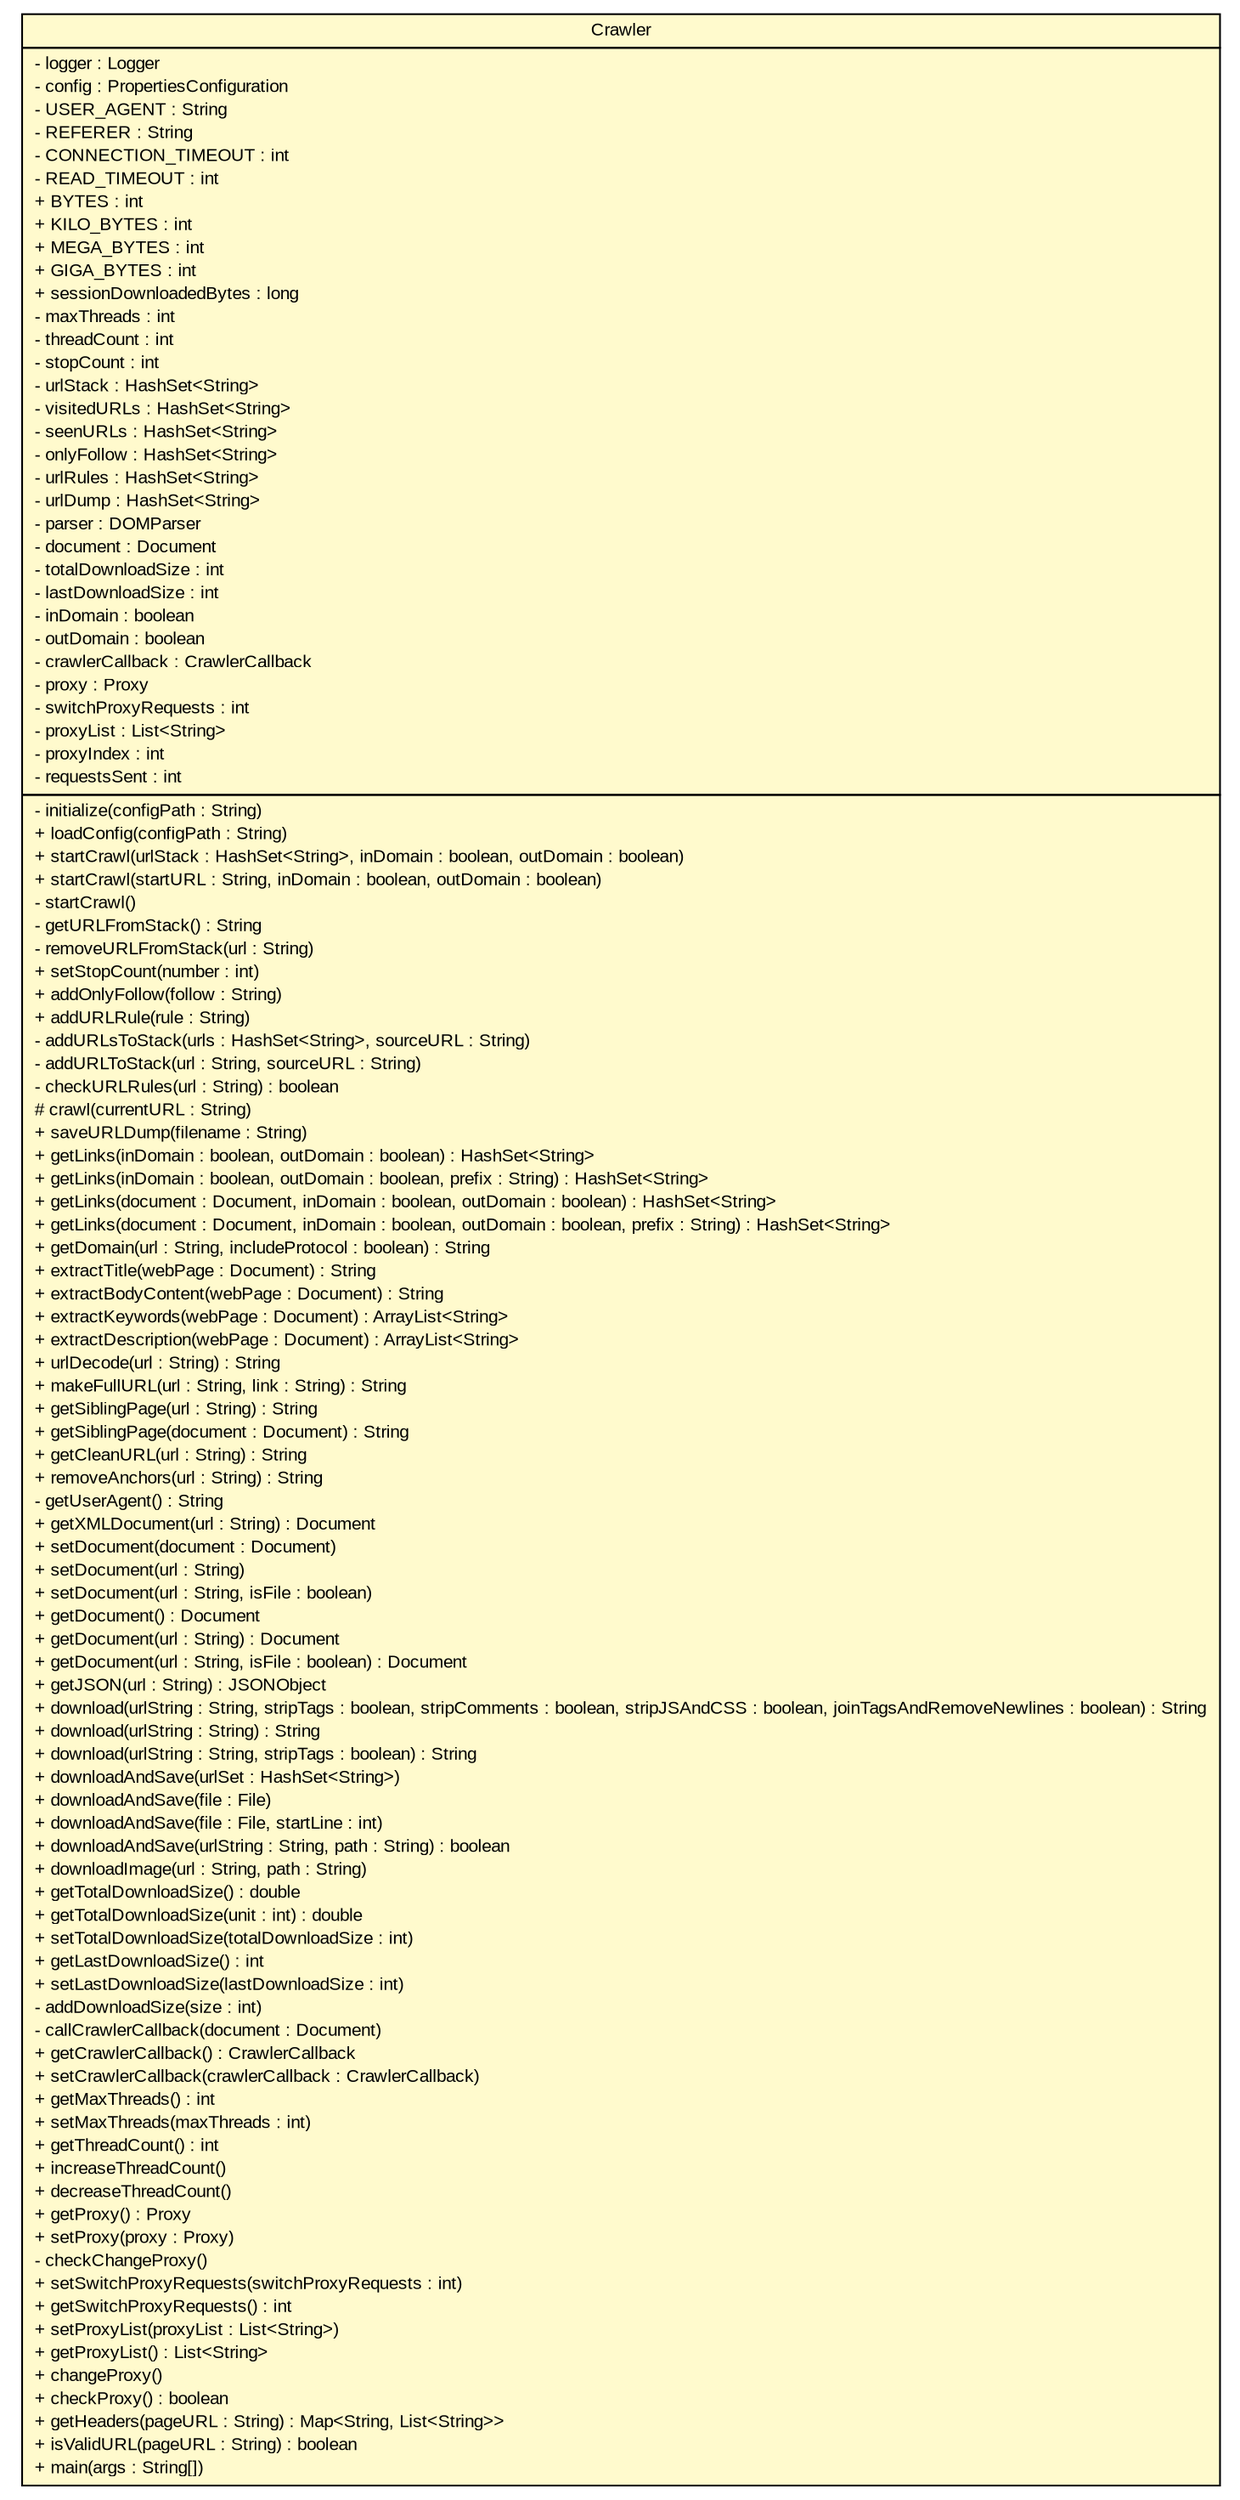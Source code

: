 #!/usr/local/bin/dot
#
# Class diagram 
# Generated by UMLGraph version 5.2 (http://www.umlgraph.org/)
#

digraph G {
	edge [fontname="arial",fontsize=10,labelfontname="arial",labelfontsize=10];
	node [fontname="arial",fontsize=10,shape=plaintext];
	nodesep=0.25;
	ranksep=0.5;
	// tud.iir.web.Crawler
	c57030 [label=<<table title="tud.iir.web.Crawler" border="0" cellborder="1" cellspacing="0" cellpadding="2" port="p" bgcolor="lemonChiffon" href="./Crawler.html">
		<tr><td><table border="0" cellspacing="0" cellpadding="1">
<tr><td align="center" balign="center"> Crawler </td></tr>
		</table></td></tr>
		<tr><td><table border="0" cellspacing="0" cellpadding="1">
<tr><td align="left" balign="left"> - logger : Logger </td></tr>
<tr><td align="left" balign="left"> - config : PropertiesConfiguration </td></tr>
<tr><td align="left" balign="left"> - USER_AGENT : String </td></tr>
<tr><td align="left" balign="left"> - REFERER : String </td></tr>
<tr><td align="left" balign="left"> - CONNECTION_TIMEOUT : int </td></tr>
<tr><td align="left" balign="left"> - READ_TIMEOUT : int </td></tr>
<tr><td align="left" balign="left"> + BYTES : int </td></tr>
<tr><td align="left" balign="left"> + KILO_BYTES : int </td></tr>
<tr><td align="left" balign="left"> + MEGA_BYTES : int </td></tr>
<tr><td align="left" balign="left"> + GIGA_BYTES : int </td></tr>
<tr><td align="left" balign="left"> + sessionDownloadedBytes : long </td></tr>
<tr><td align="left" balign="left"> - maxThreads : int </td></tr>
<tr><td align="left" balign="left"> - threadCount : int </td></tr>
<tr><td align="left" balign="left"> - stopCount : int </td></tr>
<tr><td align="left" balign="left"> - urlStack : HashSet&lt;String&gt; </td></tr>
<tr><td align="left" balign="left"> - visitedURLs : HashSet&lt;String&gt; </td></tr>
<tr><td align="left" balign="left"> - seenURLs : HashSet&lt;String&gt; </td></tr>
<tr><td align="left" balign="left"> - onlyFollow : HashSet&lt;String&gt; </td></tr>
<tr><td align="left" balign="left"> - urlRules : HashSet&lt;String&gt; </td></tr>
<tr><td align="left" balign="left"> - urlDump : HashSet&lt;String&gt; </td></tr>
<tr><td align="left" balign="left"> - parser : DOMParser </td></tr>
<tr><td align="left" balign="left"> - document : Document </td></tr>
<tr><td align="left" balign="left"> - totalDownloadSize : int </td></tr>
<tr><td align="left" balign="left"> - lastDownloadSize : int </td></tr>
<tr><td align="left" balign="left"> - inDomain : boolean </td></tr>
<tr><td align="left" balign="left"> - outDomain : boolean </td></tr>
<tr><td align="left" balign="left"> - crawlerCallback : CrawlerCallback </td></tr>
<tr><td align="left" balign="left"> - proxy : Proxy </td></tr>
<tr><td align="left" balign="left"> - switchProxyRequests : int </td></tr>
<tr><td align="left" balign="left"> - proxyList : List&lt;String&gt; </td></tr>
<tr><td align="left" balign="left"> - proxyIndex : int </td></tr>
<tr><td align="left" balign="left"> - requestsSent : int </td></tr>
		</table></td></tr>
		<tr><td><table border="0" cellspacing="0" cellpadding="1">
<tr><td align="left" balign="left"> - initialize(configPath : String) </td></tr>
<tr><td align="left" balign="left"> + loadConfig(configPath : String) </td></tr>
<tr><td align="left" balign="left"> + startCrawl(urlStack : HashSet&lt;String&gt;, inDomain : boolean, outDomain : boolean) </td></tr>
<tr><td align="left" balign="left"> + startCrawl(startURL : String, inDomain : boolean, outDomain : boolean) </td></tr>
<tr><td align="left" balign="left"> - startCrawl() </td></tr>
<tr><td align="left" balign="left"> - getURLFromStack() : String </td></tr>
<tr><td align="left" balign="left"> - removeURLFromStack(url : String) </td></tr>
<tr><td align="left" balign="left"> + setStopCount(number : int) </td></tr>
<tr><td align="left" balign="left"> + addOnlyFollow(follow : String) </td></tr>
<tr><td align="left" balign="left"> + addURLRule(rule : String) </td></tr>
<tr><td align="left" balign="left"> - addURLsToStack(urls : HashSet&lt;String&gt;, sourceURL : String) </td></tr>
<tr><td align="left" balign="left"> - addURLToStack(url : String, sourceURL : String) </td></tr>
<tr><td align="left" balign="left"> - checkURLRules(url : String) : boolean </td></tr>
<tr><td align="left" balign="left"> # crawl(currentURL : String) </td></tr>
<tr><td align="left" balign="left"> + saveURLDump(filename : String) </td></tr>
<tr><td align="left" balign="left"> + getLinks(inDomain : boolean, outDomain : boolean) : HashSet&lt;String&gt; </td></tr>
<tr><td align="left" balign="left"> + getLinks(inDomain : boolean, outDomain : boolean, prefix : String) : HashSet&lt;String&gt; </td></tr>
<tr><td align="left" balign="left"> + getLinks(document : Document, inDomain : boolean, outDomain : boolean) : HashSet&lt;String&gt; </td></tr>
<tr><td align="left" balign="left"> + getLinks(document : Document, inDomain : boolean, outDomain : boolean, prefix : String) : HashSet&lt;String&gt; </td></tr>
<tr><td align="left" balign="left"> + getDomain(url : String, includeProtocol : boolean) : String </td></tr>
<tr><td align="left" balign="left"> + extractTitle(webPage : Document) : String </td></tr>
<tr><td align="left" balign="left"> + extractBodyContent(webPage : Document) : String </td></tr>
<tr><td align="left" balign="left"> + extractKeywords(webPage : Document) : ArrayList&lt;String&gt; </td></tr>
<tr><td align="left" balign="left"> + extractDescription(webPage : Document) : ArrayList&lt;String&gt; </td></tr>
<tr><td align="left" balign="left"> + urlDecode(url : String) : String </td></tr>
<tr><td align="left" balign="left"> + makeFullURL(url : String, link : String) : String </td></tr>
<tr><td align="left" balign="left"> + getSiblingPage(url : String) : String </td></tr>
<tr><td align="left" balign="left"> + getSiblingPage(document : Document) : String </td></tr>
<tr><td align="left" balign="left"> + getCleanURL(url : String) : String </td></tr>
<tr><td align="left" balign="left"> + removeAnchors(url : String) : String </td></tr>
<tr><td align="left" balign="left"> - getUserAgent() : String </td></tr>
<tr><td align="left" balign="left"> + getXMLDocument(url : String) : Document </td></tr>
<tr><td align="left" balign="left"> + setDocument(document : Document) </td></tr>
<tr><td align="left" balign="left"> + setDocument(url : String) </td></tr>
<tr><td align="left" balign="left"> + setDocument(url : String, isFile : boolean) </td></tr>
<tr><td align="left" balign="left"> + getDocument() : Document </td></tr>
<tr><td align="left" balign="left"> + getDocument(url : String) : Document </td></tr>
<tr><td align="left" balign="left"> + getDocument(url : String, isFile : boolean) : Document </td></tr>
<tr><td align="left" balign="left"> + getJSON(url : String) : JSONObject </td></tr>
<tr><td align="left" balign="left"> + download(urlString : String, stripTags : boolean, stripComments : boolean, stripJSAndCSS : boolean, joinTagsAndRemoveNewlines : boolean) : String </td></tr>
<tr><td align="left" balign="left"> + download(urlString : String) : String </td></tr>
<tr><td align="left" balign="left"> + download(urlString : String, stripTags : boolean) : String </td></tr>
<tr><td align="left" balign="left"> + downloadAndSave(urlSet : HashSet&lt;String&gt;) </td></tr>
<tr><td align="left" balign="left"> + downloadAndSave(file : File) </td></tr>
<tr><td align="left" balign="left"> + downloadAndSave(file : File, startLine : int) </td></tr>
<tr><td align="left" balign="left"> + downloadAndSave(urlString : String, path : String) : boolean </td></tr>
<tr><td align="left" balign="left"> + downloadImage(url : String, path : String) </td></tr>
<tr><td align="left" balign="left"> + getTotalDownloadSize() : double </td></tr>
<tr><td align="left" balign="left"> + getTotalDownloadSize(unit : int) : double </td></tr>
<tr><td align="left" balign="left"> + setTotalDownloadSize(totalDownloadSize : int) </td></tr>
<tr><td align="left" balign="left"> + getLastDownloadSize() : int </td></tr>
<tr><td align="left" balign="left"> + setLastDownloadSize(lastDownloadSize : int) </td></tr>
<tr><td align="left" balign="left"> - addDownloadSize(size : int) </td></tr>
<tr><td align="left" balign="left"> - callCrawlerCallback(document : Document) </td></tr>
<tr><td align="left" balign="left"> + getCrawlerCallback() : CrawlerCallback </td></tr>
<tr><td align="left" balign="left"> + setCrawlerCallback(crawlerCallback : CrawlerCallback) </td></tr>
<tr><td align="left" balign="left"> + getMaxThreads() : int </td></tr>
<tr><td align="left" balign="left"> + setMaxThreads(maxThreads : int) </td></tr>
<tr><td align="left" balign="left"> + getThreadCount() : int </td></tr>
<tr><td align="left" balign="left"> + increaseThreadCount() </td></tr>
<tr><td align="left" balign="left"> + decreaseThreadCount() </td></tr>
<tr><td align="left" balign="left"> + getProxy() : Proxy </td></tr>
<tr><td align="left" balign="left"> + setProxy(proxy : Proxy) </td></tr>
<tr><td align="left" balign="left"> - checkChangeProxy() </td></tr>
<tr><td align="left" balign="left"> + setSwitchProxyRequests(switchProxyRequests : int) </td></tr>
<tr><td align="left" balign="left"> + getSwitchProxyRequests() : int </td></tr>
<tr><td align="left" balign="left"> + setProxyList(proxyList : List&lt;String&gt;) </td></tr>
<tr><td align="left" balign="left"> + getProxyList() : List&lt;String&gt; </td></tr>
<tr><td align="left" balign="left"> + changeProxy() </td></tr>
<tr><td align="left" balign="left"> + checkProxy() : boolean </td></tr>
<tr><td align="left" balign="left"> + getHeaders(pageURL : String) : Map&lt;String, List&lt;String&gt;&gt; </td></tr>
<tr><td align="left" balign="left"> + isValidURL(pageURL : String) : boolean </td></tr>
<tr><td align="left" balign="left"> + main(args : String[]) </td></tr>
		</table></td></tr>
		</table>>, fontname="arial", fontcolor="black", fontsize=10.0];
}

